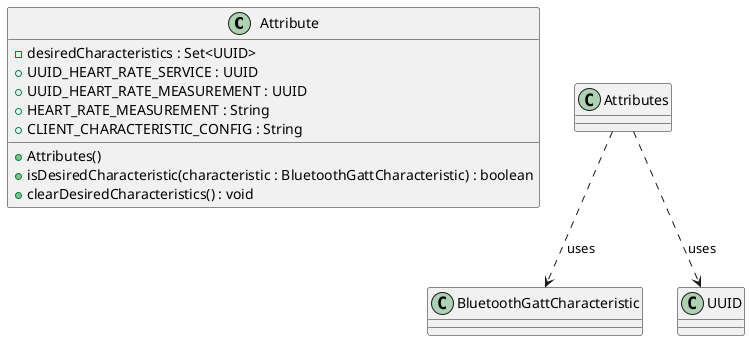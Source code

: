 @startuml
class Attribute {
  -desiredCharacteristics : Set<UUID>
  +UUID_HEART_RATE_SERVICE : UUID
  +UUID_HEART_RATE_MEASUREMENT : UUID
  +HEART_RATE_MEASUREMENT : String
  +CLIENT_CHARACTERISTIC_CONFIG : String
  +Attributes()
  +isDesiredCharacteristic(characteristic : BluetoothGattCharacteristic) : boolean
  +clearDesiredCharacteristics() : void
}

class BluetoothGattCharacteristic {
}

Attributes ..> BluetoothGattCharacteristic : uses
Attributes ..> UUID : uses
@enduml
